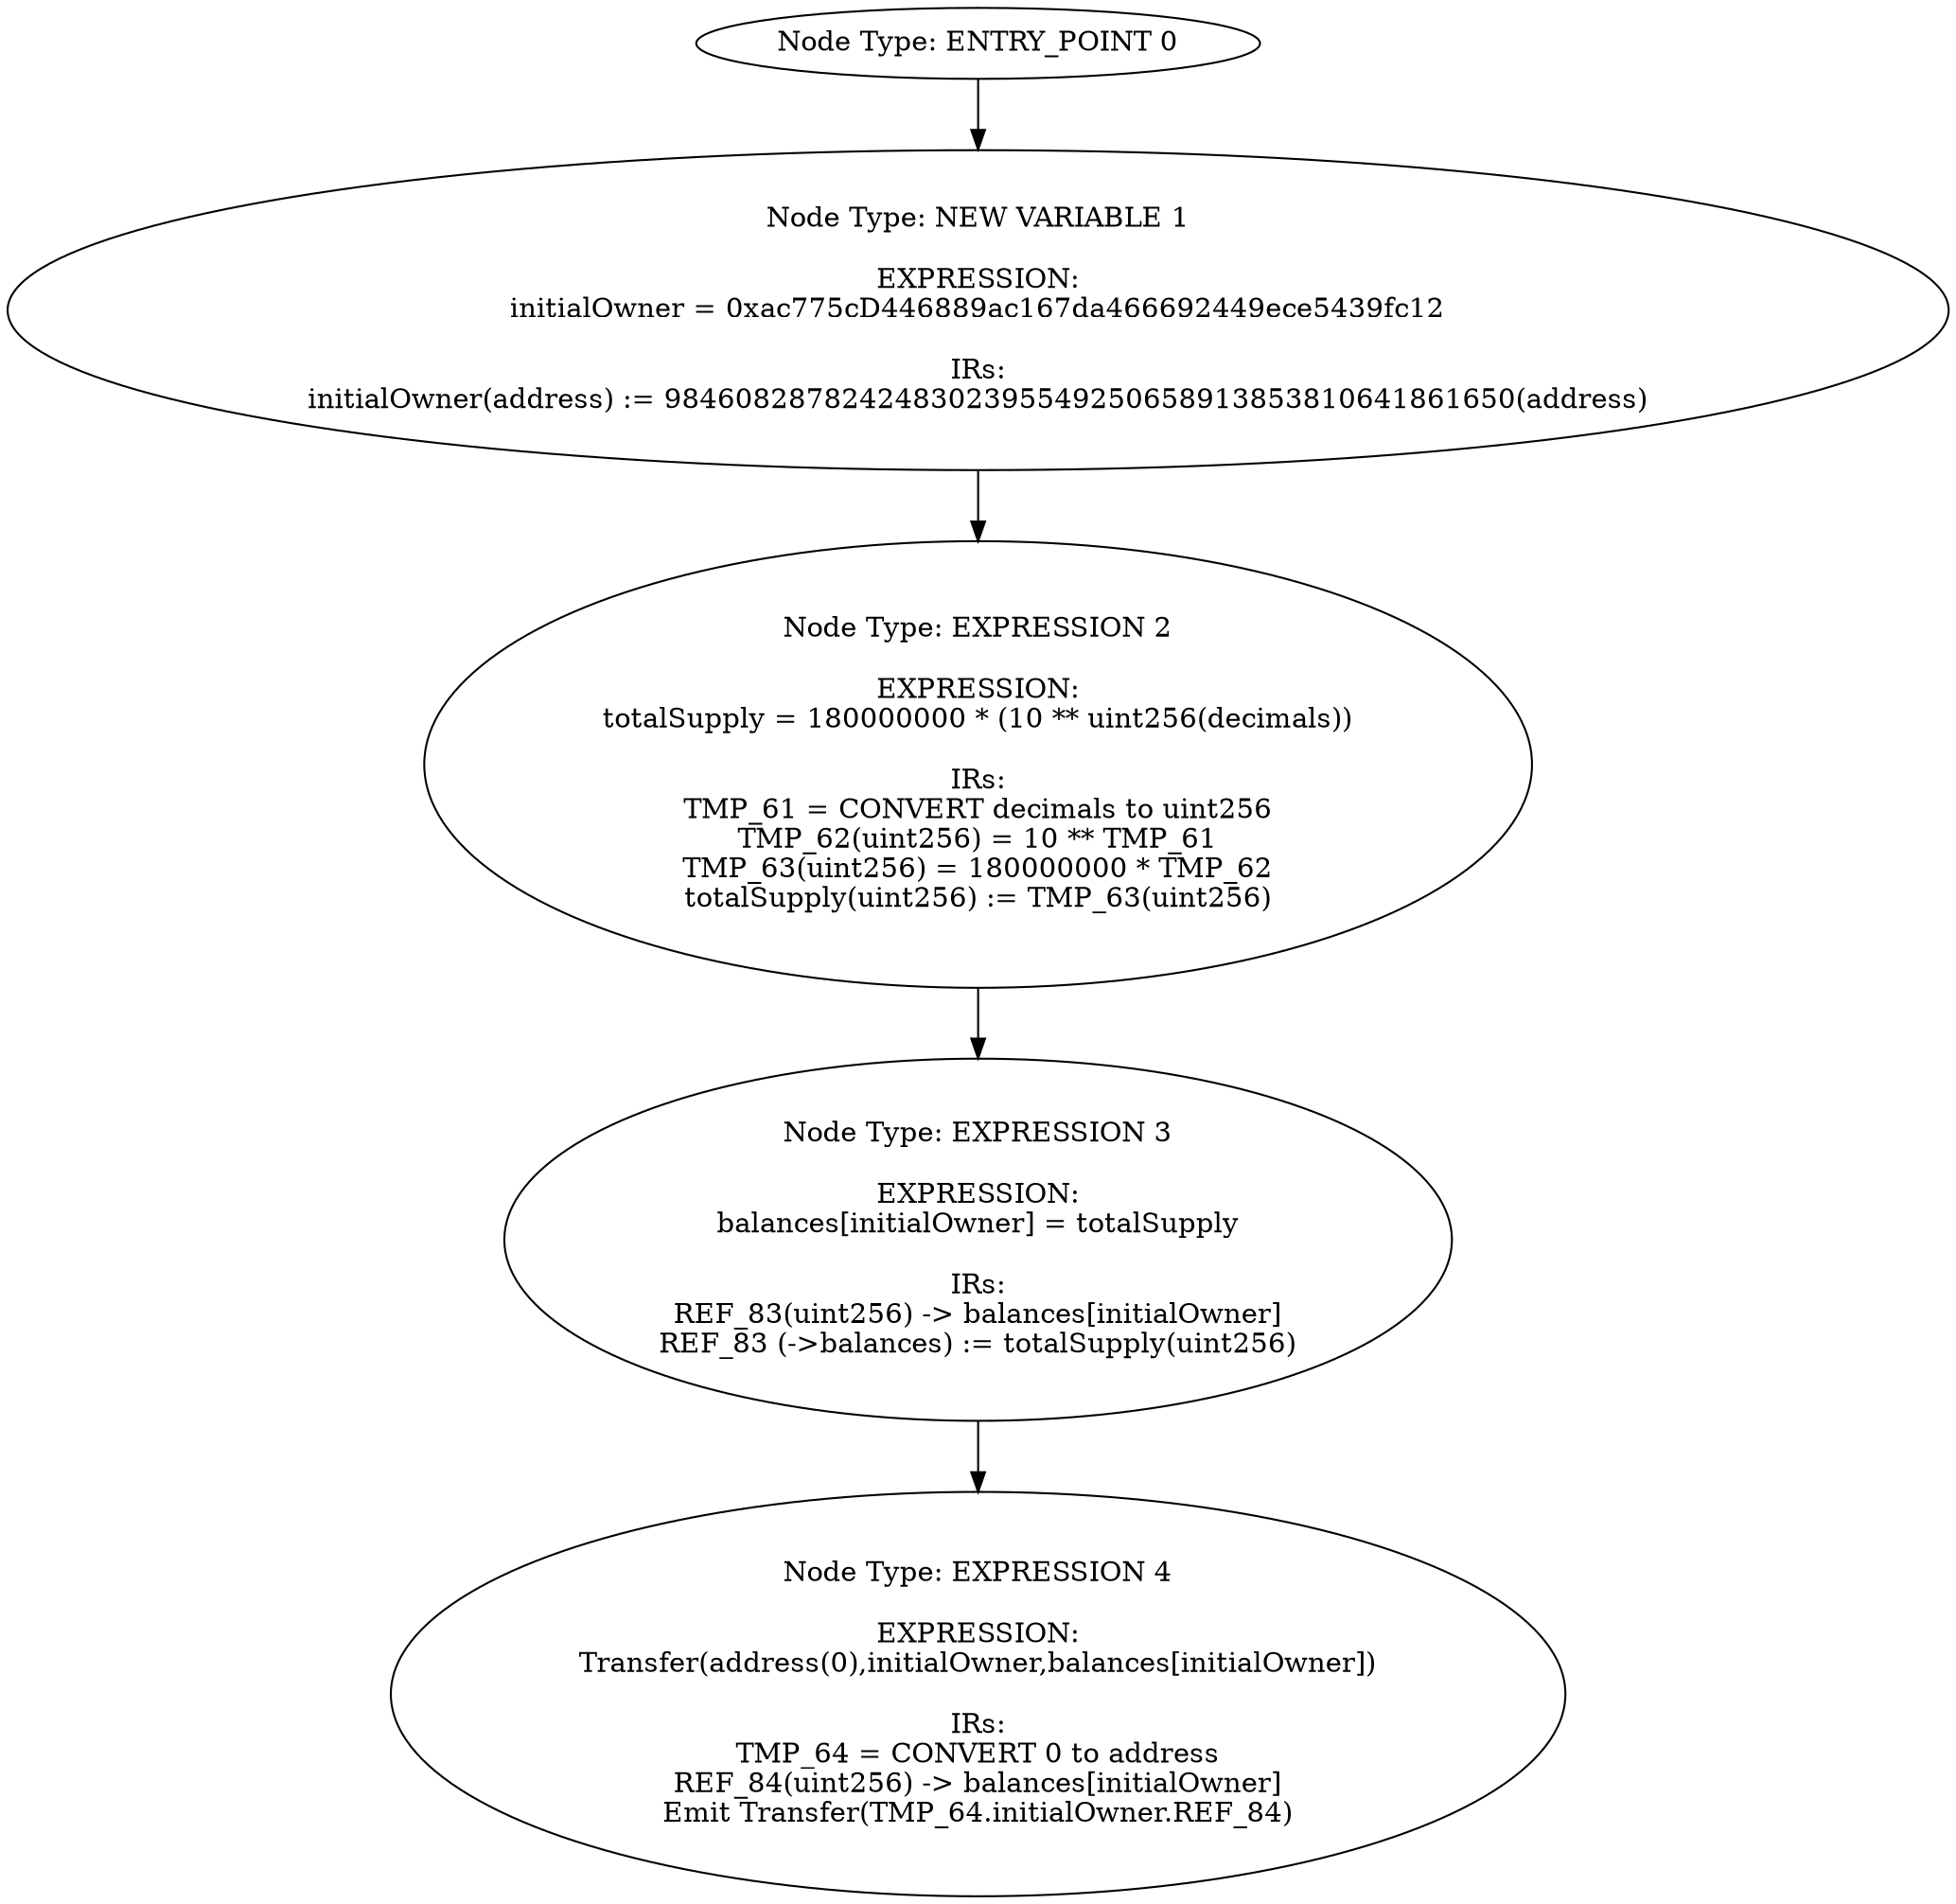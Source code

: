 digraph{
0[label="Node Type: ENTRY_POINT 0
"];
0->1;
1[label="Node Type: NEW VARIABLE 1

EXPRESSION:
initialOwner = 0xac775cD446889ac167da466692449ece5439fc12

IRs:
initialOwner(address) := 984608287824248302395549250658913853810641861650(address)"];
1->2;
2[label="Node Type: EXPRESSION 2

EXPRESSION:
totalSupply = 180000000 * (10 ** uint256(decimals))

IRs:
TMP_61 = CONVERT decimals to uint256
TMP_62(uint256) = 10 ** TMP_61
TMP_63(uint256) = 180000000 * TMP_62
totalSupply(uint256) := TMP_63(uint256)"];
2->3;
3[label="Node Type: EXPRESSION 3

EXPRESSION:
balances[initialOwner] = totalSupply

IRs:
REF_83(uint256) -> balances[initialOwner]
REF_83 (->balances) := totalSupply(uint256)"];
3->4;
4[label="Node Type: EXPRESSION 4

EXPRESSION:
Transfer(address(0),initialOwner,balances[initialOwner])

IRs:
TMP_64 = CONVERT 0 to address
REF_84(uint256) -> balances[initialOwner]
Emit Transfer(TMP_64.initialOwner.REF_84)"];
}

